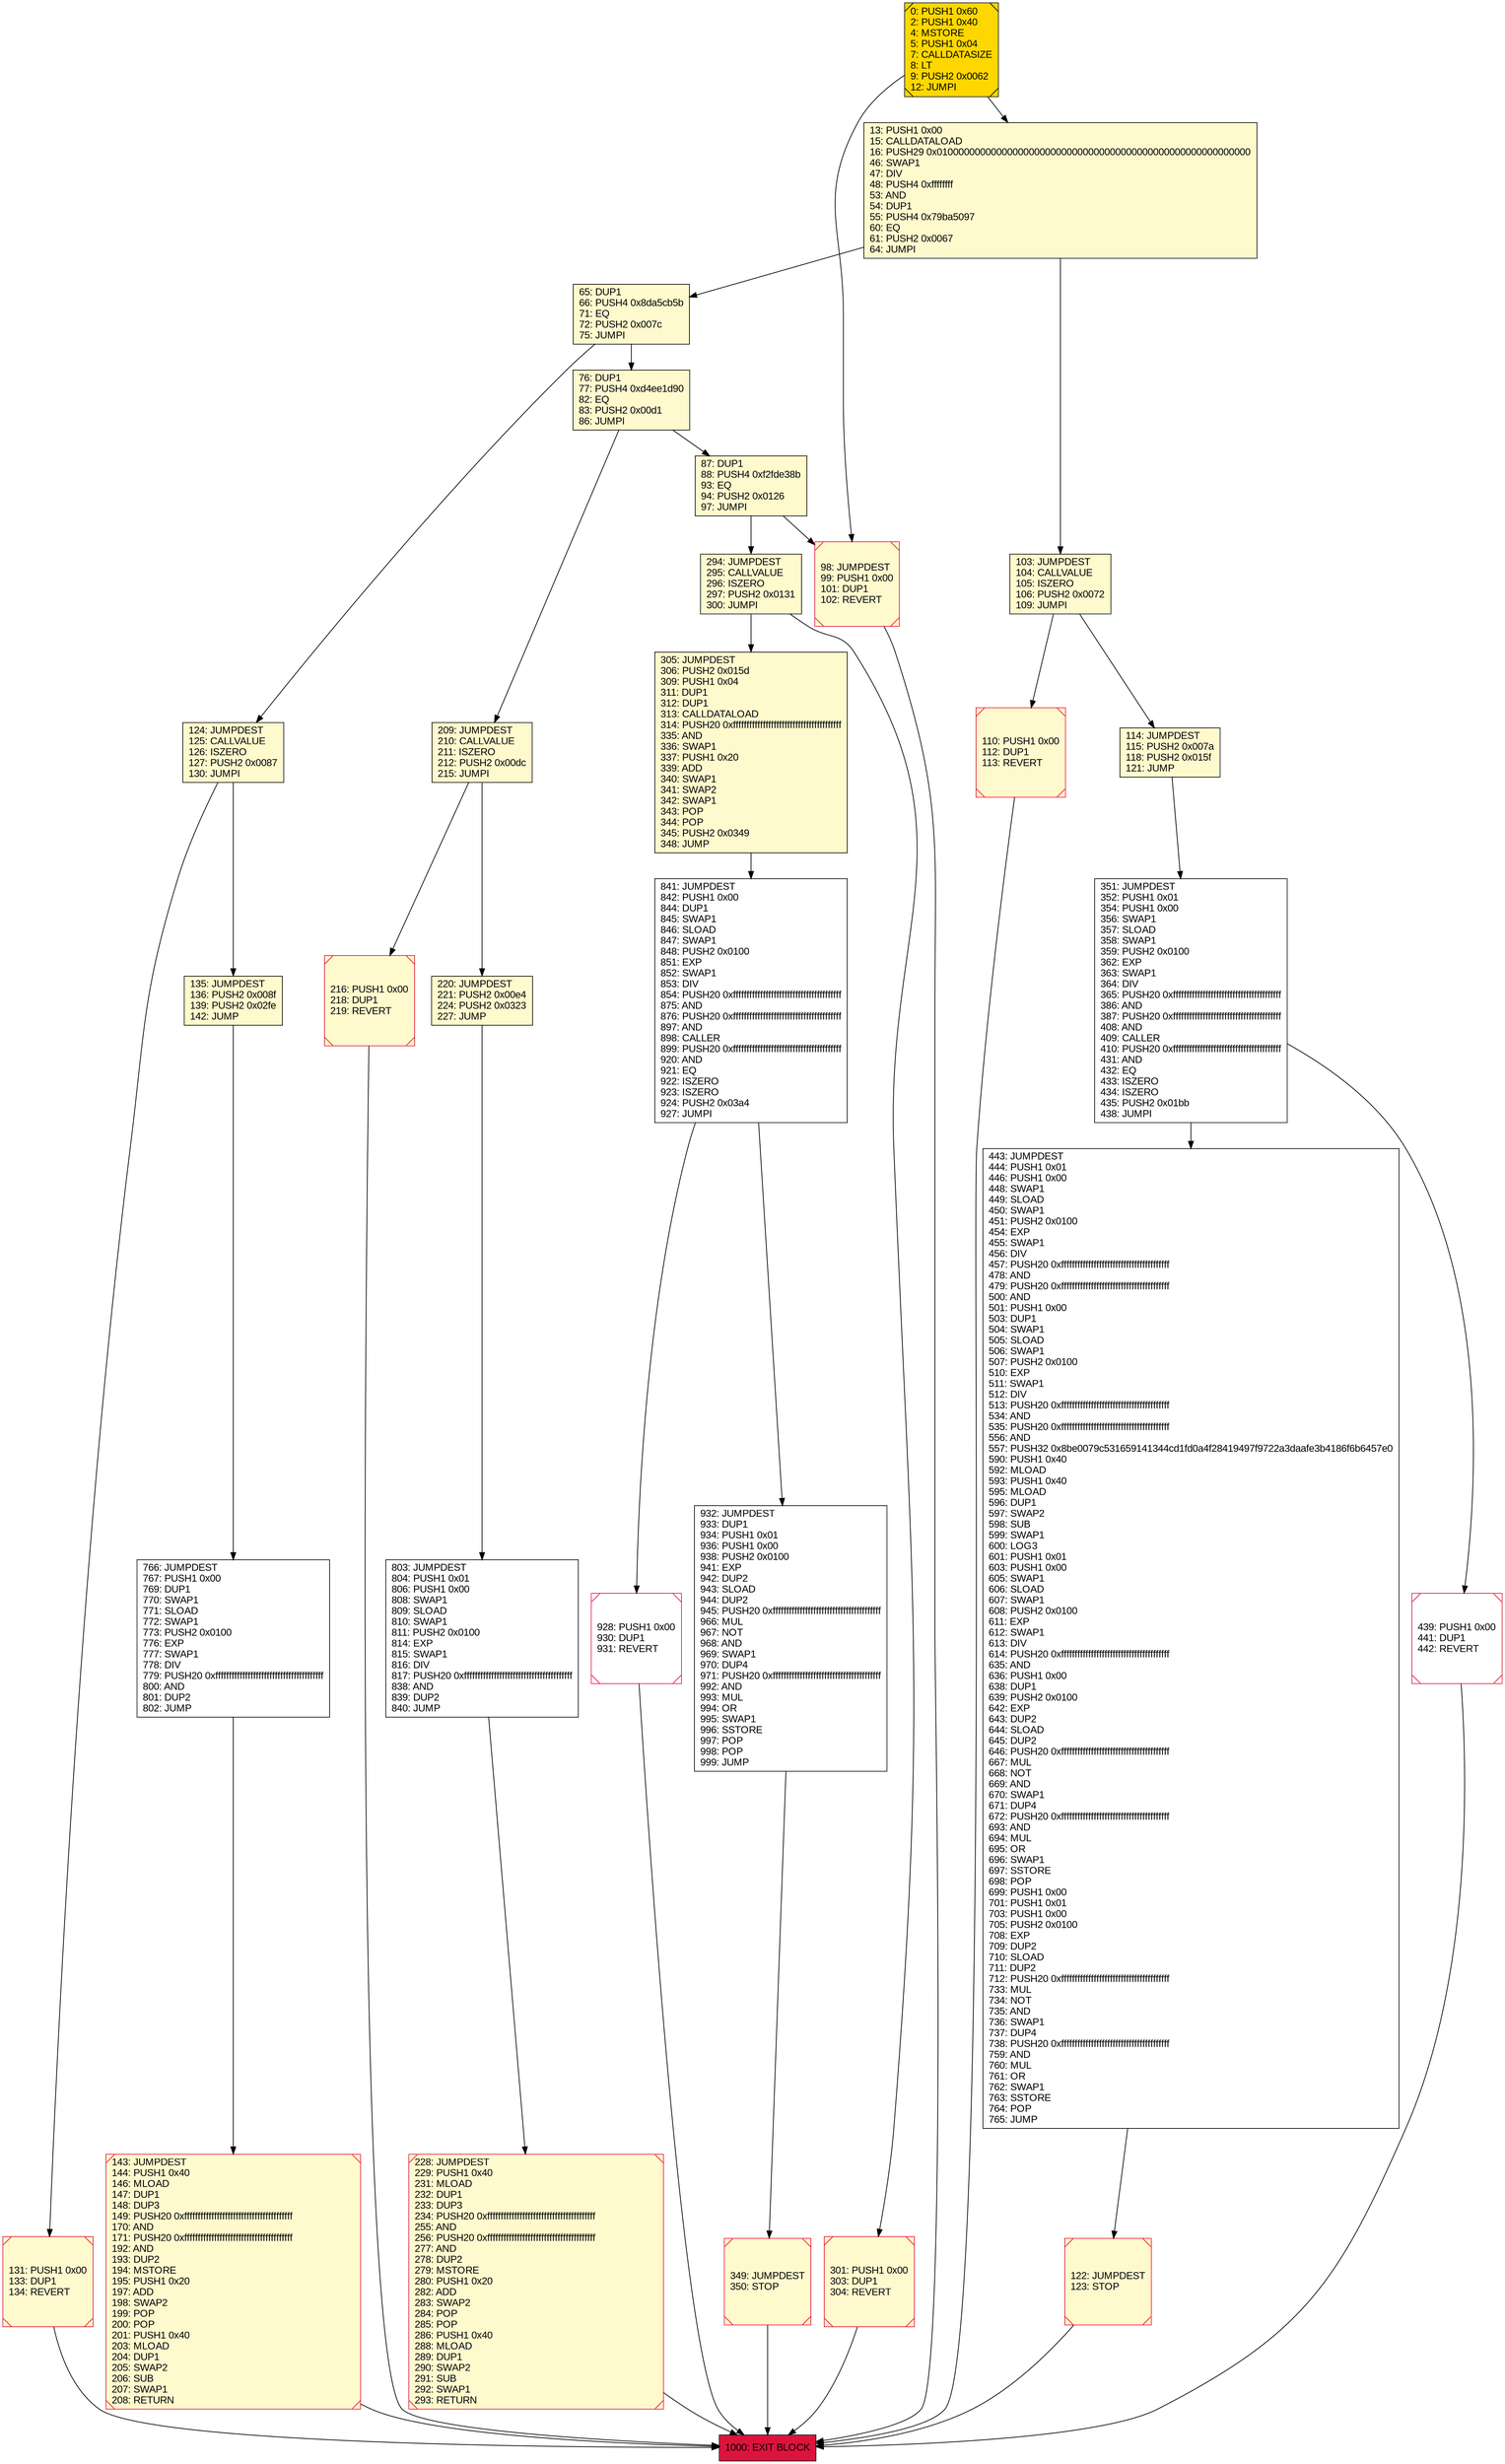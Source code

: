 digraph G {
bgcolor=transparent rankdir=UD;
node [shape=box style=filled color=black fillcolor=white fontname=arial fontcolor=black];
294 [label="294: JUMPDEST\l295: CALLVALUE\l296: ISZERO\l297: PUSH2 0x0131\l300: JUMPI\l" fillcolor=lemonchiffon ];
928 [label="928: PUSH1 0x00\l930: DUP1\l931: REVERT\l" shape=Msquare color=crimson ];
766 [label="766: JUMPDEST\l767: PUSH1 0x00\l769: DUP1\l770: SWAP1\l771: SLOAD\l772: SWAP1\l773: PUSH2 0x0100\l776: EXP\l777: SWAP1\l778: DIV\l779: PUSH20 0xffffffffffffffffffffffffffffffffffffffff\l800: AND\l801: DUP2\l802: JUMP\l" ];
349 [label="349: JUMPDEST\l350: STOP\l" fillcolor=lemonchiffon shape=Msquare color=crimson ];
114 [label="114: JUMPDEST\l115: PUSH2 0x007a\l118: PUSH2 0x015f\l121: JUMP\l" fillcolor=lemonchiffon ];
301 [label="301: PUSH1 0x00\l303: DUP1\l304: REVERT\l" fillcolor=lemonchiffon shape=Msquare color=crimson ];
209 [label="209: JUMPDEST\l210: CALLVALUE\l211: ISZERO\l212: PUSH2 0x00dc\l215: JUMPI\l" fillcolor=lemonchiffon ];
124 [label="124: JUMPDEST\l125: CALLVALUE\l126: ISZERO\l127: PUSH2 0x0087\l130: JUMPI\l" fillcolor=lemonchiffon ];
110 [label="110: PUSH1 0x00\l112: DUP1\l113: REVERT\l" fillcolor=lemonchiffon shape=Msquare color=crimson ];
0 [label="0: PUSH1 0x60\l2: PUSH1 0x40\l4: MSTORE\l5: PUSH1 0x04\l7: CALLDATASIZE\l8: LT\l9: PUSH2 0x0062\l12: JUMPI\l" fillcolor=lemonchiffon shape=Msquare fillcolor=gold ];
439 [label="439: PUSH1 0x00\l441: DUP1\l442: REVERT\l" shape=Msquare color=crimson ];
13 [label="13: PUSH1 0x00\l15: CALLDATALOAD\l16: PUSH29 0x0100000000000000000000000000000000000000000000000000000000\l46: SWAP1\l47: DIV\l48: PUSH4 0xffffffff\l53: AND\l54: DUP1\l55: PUSH4 0x79ba5097\l60: EQ\l61: PUSH2 0x0067\l64: JUMPI\l" fillcolor=lemonchiffon ];
143 [label="143: JUMPDEST\l144: PUSH1 0x40\l146: MLOAD\l147: DUP1\l148: DUP3\l149: PUSH20 0xffffffffffffffffffffffffffffffffffffffff\l170: AND\l171: PUSH20 0xffffffffffffffffffffffffffffffffffffffff\l192: AND\l193: DUP2\l194: MSTORE\l195: PUSH1 0x20\l197: ADD\l198: SWAP2\l199: POP\l200: POP\l201: PUSH1 0x40\l203: MLOAD\l204: DUP1\l205: SWAP2\l206: SUB\l207: SWAP1\l208: RETURN\l" fillcolor=lemonchiffon shape=Msquare color=crimson ];
76 [label="76: DUP1\l77: PUSH4 0xd4ee1d90\l82: EQ\l83: PUSH2 0x00d1\l86: JUMPI\l" fillcolor=lemonchiffon ];
932 [label="932: JUMPDEST\l933: DUP1\l934: PUSH1 0x01\l936: PUSH1 0x00\l938: PUSH2 0x0100\l941: EXP\l942: DUP2\l943: SLOAD\l944: DUP2\l945: PUSH20 0xffffffffffffffffffffffffffffffffffffffff\l966: MUL\l967: NOT\l968: AND\l969: SWAP1\l970: DUP4\l971: PUSH20 0xffffffffffffffffffffffffffffffffffffffff\l992: AND\l993: MUL\l994: OR\l995: SWAP1\l996: SSTORE\l997: POP\l998: POP\l999: JUMP\l" ];
131 [label="131: PUSH1 0x00\l133: DUP1\l134: REVERT\l" fillcolor=lemonchiffon shape=Msquare color=crimson ];
305 [label="305: JUMPDEST\l306: PUSH2 0x015d\l309: PUSH1 0x04\l311: DUP1\l312: DUP1\l313: CALLDATALOAD\l314: PUSH20 0xffffffffffffffffffffffffffffffffffffffff\l335: AND\l336: SWAP1\l337: PUSH1 0x20\l339: ADD\l340: SWAP1\l341: SWAP2\l342: SWAP1\l343: POP\l344: POP\l345: PUSH2 0x0349\l348: JUMP\l" fillcolor=lemonchiffon ];
65 [label="65: DUP1\l66: PUSH4 0x8da5cb5b\l71: EQ\l72: PUSH2 0x007c\l75: JUMPI\l" fillcolor=lemonchiffon ];
98 [label="98: JUMPDEST\l99: PUSH1 0x00\l101: DUP1\l102: REVERT\l" fillcolor=lemonchiffon shape=Msquare color=crimson ];
1000 [label="1000: EXIT BLOCK\l" fillcolor=crimson ];
135 [label="135: JUMPDEST\l136: PUSH2 0x008f\l139: PUSH2 0x02fe\l142: JUMP\l" fillcolor=lemonchiffon ];
87 [label="87: DUP1\l88: PUSH4 0xf2fde38b\l93: EQ\l94: PUSH2 0x0126\l97: JUMPI\l" fillcolor=lemonchiffon ];
122 [label="122: JUMPDEST\l123: STOP\l" fillcolor=lemonchiffon shape=Msquare color=crimson ];
103 [label="103: JUMPDEST\l104: CALLVALUE\l105: ISZERO\l106: PUSH2 0x0072\l109: JUMPI\l" fillcolor=lemonchiffon ];
351 [label="351: JUMPDEST\l352: PUSH1 0x01\l354: PUSH1 0x00\l356: SWAP1\l357: SLOAD\l358: SWAP1\l359: PUSH2 0x0100\l362: EXP\l363: SWAP1\l364: DIV\l365: PUSH20 0xffffffffffffffffffffffffffffffffffffffff\l386: AND\l387: PUSH20 0xffffffffffffffffffffffffffffffffffffffff\l408: AND\l409: CALLER\l410: PUSH20 0xffffffffffffffffffffffffffffffffffffffff\l431: AND\l432: EQ\l433: ISZERO\l434: ISZERO\l435: PUSH2 0x01bb\l438: JUMPI\l" ];
220 [label="220: JUMPDEST\l221: PUSH2 0x00e4\l224: PUSH2 0x0323\l227: JUMP\l" fillcolor=lemonchiffon ];
228 [label="228: JUMPDEST\l229: PUSH1 0x40\l231: MLOAD\l232: DUP1\l233: DUP3\l234: PUSH20 0xffffffffffffffffffffffffffffffffffffffff\l255: AND\l256: PUSH20 0xffffffffffffffffffffffffffffffffffffffff\l277: AND\l278: DUP2\l279: MSTORE\l280: PUSH1 0x20\l282: ADD\l283: SWAP2\l284: POP\l285: POP\l286: PUSH1 0x40\l288: MLOAD\l289: DUP1\l290: SWAP2\l291: SUB\l292: SWAP1\l293: RETURN\l" fillcolor=lemonchiffon shape=Msquare color=crimson ];
841 [label="841: JUMPDEST\l842: PUSH1 0x00\l844: DUP1\l845: SWAP1\l846: SLOAD\l847: SWAP1\l848: PUSH2 0x0100\l851: EXP\l852: SWAP1\l853: DIV\l854: PUSH20 0xffffffffffffffffffffffffffffffffffffffff\l875: AND\l876: PUSH20 0xffffffffffffffffffffffffffffffffffffffff\l897: AND\l898: CALLER\l899: PUSH20 0xffffffffffffffffffffffffffffffffffffffff\l920: AND\l921: EQ\l922: ISZERO\l923: ISZERO\l924: PUSH2 0x03a4\l927: JUMPI\l" ];
216 [label="216: PUSH1 0x00\l218: DUP1\l219: REVERT\l" fillcolor=lemonchiffon shape=Msquare color=crimson ];
443 [label="443: JUMPDEST\l444: PUSH1 0x01\l446: PUSH1 0x00\l448: SWAP1\l449: SLOAD\l450: SWAP1\l451: PUSH2 0x0100\l454: EXP\l455: SWAP1\l456: DIV\l457: PUSH20 0xffffffffffffffffffffffffffffffffffffffff\l478: AND\l479: PUSH20 0xffffffffffffffffffffffffffffffffffffffff\l500: AND\l501: PUSH1 0x00\l503: DUP1\l504: SWAP1\l505: SLOAD\l506: SWAP1\l507: PUSH2 0x0100\l510: EXP\l511: SWAP1\l512: DIV\l513: PUSH20 0xffffffffffffffffffffffffffffffffffffffff\l534: AND\l535: PUSH20 0xffffffffffffffffffffffffffffffffffffffff\l556: AND\l557: PUSH32 0x8be0079c531659141344cd1fd0a4f28419497f9722a3daafe3b4186f6b6457e0\l590: PUSH1 0x40\l592: MLOAD\l593: PUSH1 0x40\l595: MLOAD\l596: DUP1\l597: SWAP2\l598: SUB\l599: SWAP1\l600: LOG3\l601: PUSH1 0x01\l603: PUSH1 0x00\l605: SWAP1\l606: SLOAD\l607: SWAP1\l608: PUSH2 0x0100\l611: EXP\l612: SWAP1\l613: DIV\l614: PUSH20 0xffffffffffffffffffffffffffffffffffffffff\l635: AND\l636: PUSH1 0x00\l638: DUP1\l639: PUSH2 0x0100\l642: EXP\l643: DUP2\l644: SLOAD\l645: DUP2\l646: PUSH20 0xffffffffffffffffffffffffffffffffffffffff\l667: MUL\l668: NOT\l669: AND\l670: SWAP1\l671: DUP4\l672: PUSH20 0xffffffffffffffffffffffffffffffffffffffff\l693: AND\l694: MUL\l695: OR\l696: SWAP1\l697: SSTORE\l698: POP\l699: PUSH1 0x00\l701: PUSH1 0x01\l703: PUSH1 0x00\l705: PUSH2 0x0100\l708: EXP\l709: DUP2\l710: SLOAD\l711: DUP2\l712: PUSH20 0xffffffffffffffffffffffffffffffffffffffff\l733: MUL\l734: NOT\l735: AND\l736: SWAP1\l737: DUP4\l738: PUSH20 0xffffffffffffffffffffffffffffffffffffffff\l759: AND\l760: MUL\l761: OR\l762: SWAP1\l763: SSTORE\l764: POP\l765: JUMP\l" ];
803 [label="803: JUMPDEST\l804: PUSH1 0x01\l806: PUSH1 0x00\l808: SWAP1\l809: SLOAD\l810: SWAP1\l811: PUSH2 0x0100\l814: EXP\l815: SWAP1\l816: DIV\l817: PUSH20 0xffffffffffffffffffffffffffffffffffffffff\l838: AND\l839: DUP2\l840: JUMP\l" ];
65 -> 76;
122 -> 1000;
351 -> 443;
803 -> 228;
131 -> 1000;
220 -> 803;
76 -> 87;
294 -> 301;
87 -> 98;
0 -> 13;
98 -> 1000;
216 -> 1000;
766 -> 143;
305 -> 841;
443 -> 122;
841 -> 932;
228 -> 1000;
135 -> 766;
349 -> 1000;
294 -> 305;
301 -> 1000;
351 -> 439;
124 -> 135;
110 -> 1000;
932 -> 349;
928 -> 1000;
13 -> 103;
87 -> 294;
65 -> 124;
124 -> 131;
76 -> 209;
0 -> 98;
143 -> 1000;
841 -> 928;
209 -> 216;
114 -> 351;
103 -> 114;
209 -> 220;
103 -> 110;
439 -> 1000;
13 -> 65;
}